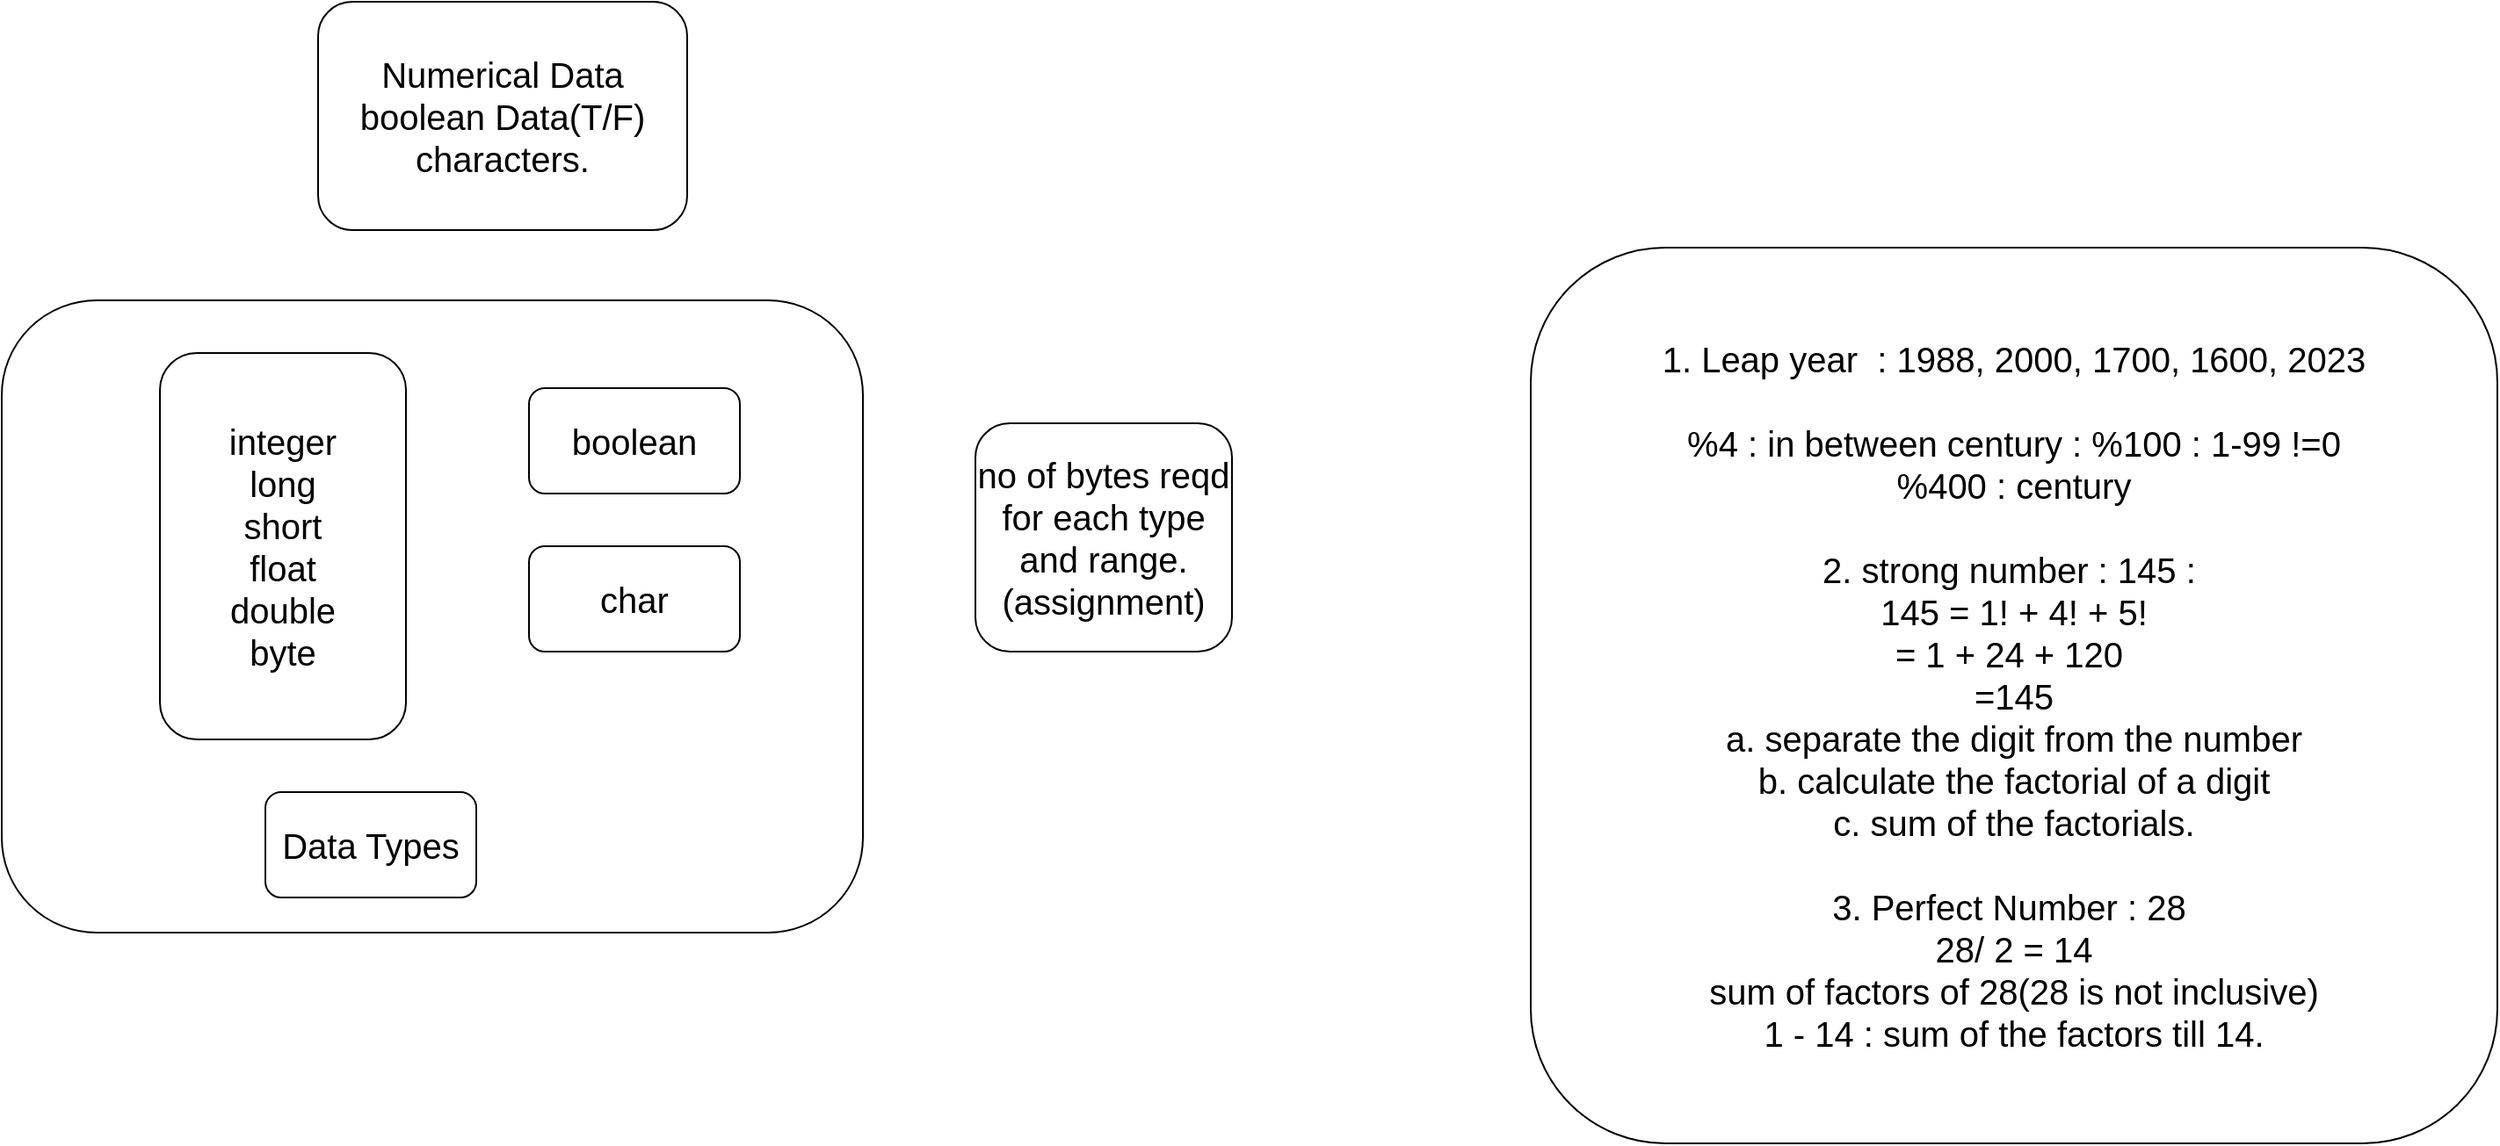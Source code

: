 <mxfile version="20.7.4" type="github" pages="4">
  <diagram id="YH7ZUqBoVBe_uW9tiG4v" name="Page-1">
    <mxGraphModel dx="1621" dy="504" grid="1" gridSize="10" guides="1" tooltips="1" connect="1" arrows="1" fold="1" page="1" pageScale="1" pageWidth="827" pageHeight="1169" math="0" shadow="0">
      <root>
        <mxCell id="0" />
        <mxCell id="1" parent="0" />
        <mxCell id="WlALXU9OTL-hQYzk0VmZ-6" value="" style="rounded=1;whiteSpace=wrap;html=1;fontSize=20;" parent="1" vertex="1">
          <mxGeometry x="-140" y="350" width="490" height="360" as="geometry" />
        </mxCell>
        <mxCell id="WlALXU9OTL-hQYzk0VmZ-2" value="Numerical Data&lt;br&gt;boolean Data(T/F)&lt;br&gt;characters." style="rounded=1;whiteSpace=wrap;html=1;fontSize=20;" parent="1" vertex="1">
          <mxGeometry x="40" y="180" width="210" height="130" as="geometry" />
        </mxCell>
        <mxCell id="WlALXU9OTL-hQYzk0VmZ-3" value="integer&lt;br&gt;long&lt;br&gt;short&lt;br&gt;float&lt;br&gt;double&lt;br&gt;byte" style="rounded=1;whiteSpace=wrap;html=1;fontSize=20;" parent="1" vertex="1">
          <mxGeometry x="-50" y="380" width="140" height="220" as="geometry" />
        </mxCell>
        <mxCell id="WlALXU9OTL-hQYzk0VmZ-4" value="boolean" style="rounded=1;whiteSpace=wrap;html=1;fontSize=20;" parent="1" vertex="1">
          <mxGeometry x="160" y="400" width="120" height="60" as="geometry" />
        </mxCell>
        <mxCell id="WlALXU9OTL-hQYzk0VmZ-5" value="char" style="rounded=1;whiteSpace=wrap;html=1;fontSize=20;" parent="1" vertex="1">
          <mxGeometry x="160" y="490" width="120" height="60" as="geometry" />
        </mxCell>
        <mxCell id="WlALXU9OTL-hQYzk0VmZ-7" value="Data Types" style="rounded=1;whiteSpace=wrap;html=1;fontSize=20;" parent="1" vertex="1">
          <mxGeometry x="10" y="630" width="120" height="60" as="geometry" />
        </mxCell>
        <mxCell id="WlALXU9OTL-hQYzk0VmZ-8" value="no of bytes reqd for each type and range.&lt;br&gt;(assignment)" style="rounded=1;whiteSpace=wrap;html=1;fontSize=20;" parent="1" vertex="1">
          <mxGeometry x="414" y="420" width="146" height="130" as="geometry" />
        </mxCell>
        <mxCell id="WlALXU9OTL-hQYzk0VmZ-9" value="1. Leap year &amp;nbsp;: 1988, 2000, 1700, 1600, 2023&lt;br&gt;&lt;br&gt;%4 : in between century : %100 : 1-99 !=0&lt;br&gt;%400 : century&lt;br&gt;&lt;br&gt;2. strong number : 145 :&amp;nbsp;&lt;br&gt;145 = 1! + 4! + 5!&lt;br&gt;= 1 + 24 + 120&amp;nbsp;&lt;br&gt;=145&lt;br&gt;a. separate the digit from the number&lt;br&gt;b. calculate the factorial of a digit&lt;br&gt;c. sum of the factorials.&lt;br&gt;&lt;br&gt;3. Perfect Number : 28&amp;nbsp;&lt;br&gt;28/ 2 = 14&lt;br&gt;sum of factors of 28(28 is not inclusive)&lt;br&gt;1 - 14 : sum of the factors till 14.&lt;br&gt;" style="rounded=1;whiteSpace=wrap;html=1;fontSize=20;" parent="1" vertex="1">
          <mxGeometry x="730" y="320" width="550" height="510" as="geometry" />
        </mxCell>
      </root>
    </mxGraphModel>
  </diagram>
  <diagram id="C4MmEic0kwoNwgg-GIVX" name="OOPS">
    <mxGraphModel dx="794" dy="547" grid="1" gridSize="10" guides="1" tooltips="1" connect="1" arrows="1" fold="1" page="1" pageScale="1" pageWidth="827" pageHeight="1169" math="0" shadow="0">
      <root>
        <mxCell id="0" />
        <mxCell id="1" parent="0" />
        <mxCell id="nThLAnu-8wgmTvOy4L-0-1" value="Object Oriented Programming:&amp;nbsp;" style="rounded=1;whiteSpace=wrap;html=1;fontSize=20;" vertex="1" parent="1">
          <mxGeometry x="240" y="110" width="400" height="250" as="geometry" />
        </mxCell>
        <mxCell id="nThLAnu-8wgmTvOy4L-0-2" value="4 major Pilars of OOPs :&amp;nbsp;&lt;br&gt;1. encapsulation&lt;br&gt;2. abstraction&lt;br&gt;3. Inheritance&amp;nbsp;&lt;br&gt;4. Polymorphism&amp;nbsp;" style="rounded=1;whiteSpace=wrap;html=1;fontSize=20;" vertex="1" parent="1">
          <mxGeometry x="350" y="450" width="270" height="200" as="geometry" />
        </mxCell>
      </root>
    </mxGraphModel>
  </diagram>
  <diagram id="c5TcT7ye4MasaKOQ1qaF" name="Layered Architecture">
    <mxGraphModel dx="794" dy="1614" grid="1" gridSize="10" guides="1" tooltips="1" connect="1" arrows="1" fold="1" page="1" pageScale="1" pageWidth="827" pageHeight="1169" math="0" shadow="0">
      <root>
        <mxCell id="0" />
        <mxCell id="1" parent="0" />
        <mxCell id="wSdHBa2cjtO-H7F2rmaD-1" value="Package :&amp;nbsp;&lt;br&gt;&lt;br&gt;com.companyName.projectName: basepackage&lt;br&gt;com.companyName.projectName.purpose :&amp;nbsp;&lt;br&gt;&lt;br&gt;&lt;br&gt;com.cg.emplmngt.dto : data transport object : these classes are used to transport the data from one layer to another.&lt;br&gt;&lt;br&gt;com.cg.emplmngt.service : it will hold all service classes.&lt;br&gt;com.cg.emplmngt.repository : it will hold all repos classes.&lt;br&gt;com.cg.emplmngt.exceptions: will hold all custom exceptions through out the application.&lt;br&gt;&lt;br&gt;" style="rounded=1;whiteSpace=wrap;html=1;fontSize=20;" parent="1" vertex="1">
          <mxGeometry x="150" y="-260" width="589" height="350" as="geometry" />
        </mxCell>
        <mxCell id="wSdHBa2cjtO-H7F2rmaD-2" value="array&amp;nbsp;" style="shape=cylinder3;whiteSpace=wrap;html=1;boundedLbl=1;backgroundOutline=1;size=15;fontSize=20;" parent="1" vertex="1">
          <mxGeometry x="397" y="770" width="60" height="80" as="geometry" />
        </mxCell>
        <mxCell id="wSdHBa2cjtO-H7F2rmaD-3" value="will accept the data from user and we will store it in DB." style="rounded=1;whiteSpace=wrap;html=1;fontSize=20;" parent="1" vertex="1">
          <mxGeometry x="511" y="310" width="316" height="60" as="geometry" />
        </mxCell>
        <mxCell id="wSdHBa2cjtO-H7F2rmaD-6" value="" style="edgeStyle=orthogonalEdgeStyle;rounded=0;orthogonalLoop=1;jettySize=auto;html=1;fontSize=20;" parent="1" source="wSdHBa2cjtO-H7F2rmaD-4" target="wSdHBa2cjtO-H7F2rmaD-5" edge="1">
          <mxGeometry relative="1" as="geometry" />
        </mxCell>
        <mxCell id="wSdHBa2cjtO-H7F2rmaD-15" value="" style="edgeStyle=orthogonalEdgeStyle;rounded=0;orthogonalLoop=1;jettySize=auto;html=1;fontSize=20;" parent="1" source="wSdHBa2cjtO-H7F2rmaD-4" target="wSdHBa2cjtO-H7F2rmaD-14" edge="1">
          <mxGeometry relative="1" as="geometry" />
        </mxCell>
        <mxCell id="wSdHBa2cjtO-H7F2rmaD-4" value="main" style="rounded=1;whiteSpace=wrap;html=1;fontSize=20;" parent="1" vertex="1">
          <mxGeometry x="354" y="450" width="120" height="30" as="geometry" />
        </mxCell>
        <mxCell id="wSdHBa2cjtO-H7F2rmaD-8" style="edgeStyle=orthogonalEdgeStyle;rounded=0;orthogonalLoop=1;jettySize=auto;html=1;entryX=0.5;entryY=0;entryDx=0;entryDy=0;fontSize=20;" parent="1" source="wSdHBa2cjtO-H7F2rmaD-5" target="wSdHBa2cjtO-H7F2rmaD-7" edge="1">
          <mxGeometry relative="1" as="geometry" />
        </mxCell>
        <mxCell id="wSdHBa2cjtO-H7F2rmaD-17" value="" style="edgeStyle=orthogonalEdgeStyle;rounded=0;orthogonalLoop=1;jettySize=auto;html=1;fontSize=20;" parent="1" source="wSdHBa2cjtO-H7F2rmaD-5" target="wSdHBa2cjtO-H7F2rmaD-16" edge="1">
          <mxGeometry relative="1" as="geometry" />
        </mxCell>
        <mxCell id="wSdHBa2cjtO-H7F2rmaD-5" value="service" style="whiteSpace=wrap;html=1;fontSize=20;rounded=1;" parent="1" vertex="1">
          <mxGeometry x="358" y="520" width="116" height="25" as="geometry" />
        </mxCell>
        <mxCell id="wSdHBa2cjtO-H7F2rmaD-9" style="edgeStyle=orthogonalEdgeStyle;rounded=0;orthogonalLoop=1;jettySize=auto;html=1;entryX=0.5;entryY=0;entryDx=0;entryDy=0;entryPerimeter=0;fontSize=20;" parent="1" source="wSdHBa2cjtO-H7F2rmaD-7" target="wSdHBa2cjtO-H7F2rmaD-2" edge="1">
          <mxGeometry relative="1" as="geometry" />
        </mxCell>
        <mxCell id="wSdHBa2cjtO-H7F2rmaD-19" style="edgeStyle=orthogonalEdgeStyle;rounded=0;orthogonalLoop=1;jettySize=auto;html=1;entryX=0;entryY=0.5;entryDx=0;entryDy=0;fontSize=20;" parent="1" source="wSdHBa2cjtO-H7F2rmaD-7" target="wSdHBa2cjtO-H7F2rmaD-18" edge="1">
          <mxGeometry relative="1" as="geometry" />
        </mxCell>
        <mxCell id="wSdHBa2cjtO-H7F2rmaD-7" value="repository/ dao(data access object" style="whiteSpace=wrap;html=1;fontSize=20;rounded=1;" parent="1" vertex="1">
          <mxGeometry x="354" y="590" width="146" height="100" as="geometry" />
        </mxCell>
        <mxCell id="wSdHBa2cjtO-H7F2rmaD-14" value="interface for our application &amp;nbsp;we will provide the input through main and we will get output in main." style="whiteSpace=wrap;html=1;fontSize=20;rounded=1;" parent="1" vertex="1">
          <mxGeometry x="630" y="427.5" width="376" height="75" as="geometry" />
        </mxCell>
        <mxCell id="wSdHBa2cjtO-H7F2rmaD-16" value="1. all business validation will be done by the service layer.&lt;br&gt;2. interacting with DB after all validations to store the data." style="whiteSpace=wrap;html=1;fontSize=20;rounded=1;" parent="1" vertex="1">
          <mxGeometry x="41" y="502.5" width="260" height="167.5" as="geometry" />
        </mxCell>
        <mxCell id="wSdHBa2cjtO-H7F2rmaD-18" value="will perform all DB related operations." style="whiteSpace=wrap;html=1;fontSize=20;rounded=1;" parent="1" vertex="1">
          <mxGeometry x="540" y="600" width="240" height="90" as="geometry" />
        </mxCell>
        <mxCell id="wSdHBa2cjtO-H7F2rmaD-20" value="data(Employee employee)&lt;br&gt;&lt;br&gt;data(int empId, String name, float salary)" style="rounded=1;whiteSpace=wrap;html=1;fontSize=20;" parent="1" vertex="1">
          <mxGeometry x="160" y="940" width="620" height="350" as="geometry" />
        </mxCell>
        <mxCell id="wSdHBa2cjtO-H7F2rmaD-21" value="private : it will allow you to access the fields inside the class.&lt;br&gt;public : can be accessed anywhere." style="rounded=1;whiteSpace=wrap;html=1;fontSize=20;" parent="1" vertex="1">
          <mxGeometry x="250" y="1420" width="390" height="120" as="geometry" />
        </mxCell>
        <mxCell id="wSdHBa2cjtO-H7F2rmaD-22" value="1. stack : method execution will happen in stack&lt;br&gt;whatever the local variables / references&amp;nbsp;&lt;br&gt;2. heap : will have the newly created objects." style="rounded=1;whiteSpace=wrap;html=1;fontSize=20;" parent="1" vertex="1">
          <mxGeometry x="238" y="1680" width="462" height="250" as="geometry" />
        </mxCell>
        <mxCell id="wSdHBa2cjtO-H7F2rmaD-25" style="edgeStyle=orthogonalEdgeStyle;rounded=0;orthogonalLoop=1;jettySize=auto;html=1;fontSize=20;" parent="1" source="wSdHBa2cjtO-H7F2rmaD-23" target="wSdHBa2cjtO-H7F2rmaD-24" edge="1">
          <mxGeometry relative="1" as="geometry" />
        </mxCell>
        <mxCell id="wSdHBa2cjtO-H7F2rmaD-23" value="employee&amp;nbsp;" style="dashed=0;outlineConnect=0;html=1;align=center;labelPosition=center;verticalLabelPosition=bottom;verticalAlign=top;shape=mxgraph.weblogos.stackexchange;fontSize=20;" parent="1" vertex="1">
          <mxGeometry x="870" y="1720" width="230" height="270" as="geometry" />
        </mxCell>
        <mxCell id="wSdHBa2cjtO-H7F2rmaD-24" value="" style="sketch=0;outlineConnect=0;fontColor=#232F3E;gradientColor=none;fillColor=#B0084D;strokeColor=none;dashed=0;verticalLabelPosition=bottom;verticalAlign=top;align=center;html=1;fontSize=12;fontStyle=0;aspect=fixed;pointerEvents=1;shape=mxgraph.aws4.stack2;" parent="1" vertex="1">
          <mxGeometry x="1380" y="1642" width="118" height="118" as="geometry" />
        </mxCell>
        <mxCell id="wSdHBa2cjtO-H7F2rmaD-26" value="" style="endArrow=none;html=1;rounded=0;fontSize=20;" parent="1" edge="1">
          <mxGeometry width="50" height="50" relative="1" as="geometry">
            <mxPoint x="956" y="1630" as="sourcePoint" />
            <mxPoint x="1070" y="1630" as="targetPoint" />
          </mxGeometry>
        </mxCell>
        <mxCell id="wSdHBa2cjtO-H7F2rmaD-27" value="" style="endArrow=none;html=1;rounded=0;fontSize=20;" parent="1" edge="1">
          <mxGeometry width="50" height="50" relative="1" as="geometry">
            <mxPoint x="960" y="1630" as="sourcePoint" />
            <mxPoint x="960" y="1530" as="targetPoint" />
          </mxGeometry>
        </mxCell>
        <mxCell id="wSdHBa2cjtO-H7F2rmaD-28" value="" style="endArrow=none;html=1;rounded=0;fontSize=20;" parent="1" edge="1">
          <mxGeometry width="50" height="50" relative="1" as="geometry">
            <mxPoint x="1070" y="1630" as="sourcePoint" />
            <mxPoint x="1070" y="1530" as="targetPoint" />
          </mxGeometry>
        </mxCell>
        <mxCell id="wSdHBa2cjtO-H7F2rmaD-31" value="" style="edgeStyle=orthogonalEdgeStyle;rounded=0;orthogonalLoop=1;jettySize=auto;html=1;fontSize=20;" parent="1" source="wSdHBa2cjtO-H7F2rmaD-29" target="wSdHBa2cjtO-H7F2rmaD-30" edge="1">
          <mxGeometry relative="1" as="geometry" />
        </mxCell>
        <mxCell id="wSdHBa2cjtO-H7F2rmaD-29" value="" style="rounded=1;whiteSpace=wrap;html=1;fontSize=20;" parent="1" vertex="1">
          <mxGeometry x="980" y="1580" width="80" height="40" as="geometry" />
        </mxCell>
        <mxCell id="wSdHBa2cjtO-H7F2rmaD-30" value="" style="whiteSpace=wrap;html=1;fontSize=20;rounded=1;" parent="1" vertex="1">
          <mxGeometry x="1330" y="1500" width="120" height="60" as="geometry" />
        </mxCell>
      </root>
    </mxGraphModel>
  </diagram>
  <diagram id="-iAZXBDy_v63d36L8M6B" name="Singleton Design pattern">
    <mxGraphModel dx="794" dy="476" grid="1" gridSize="10" guides="1" tooltips="1" connect="1" arrows="1" fold="1" page="1" pageScale="1" pageWidth="827" pageHeight="1169" math="0" shadow="0">
      <root>
        <mxCell id="0" />
        <mxCell id="1" parent="0" />
        <mxCell id="6wNvKK6IP9VTC4ibjR1r-3" value="" style="edgeStyle=orthogonalEdgeStyle;rounded=0;orthogonalLoop=1;jettySize=auto;html=1;fontSize=20;" edge="1" parent="1" source="6wNvKK6IP9VTC4ibjR1r-1" target="6wNvKK6IP9VTC4ibjR1r-2">
          <mxGeometry relative="1" as="geometry" />
        </mxCell>
        <mxCell id="6wNvKK6IP9VTC4ibjR1r-1" value="1. we should have only one constructor." style="rounded=0;whiteSpace=wrap;html=1;fontSize=20;" vertex="1" parent="1">
          <mxGeometry x="170" y="110" width="380" height="60" as="geometry" />
        </mxCell>
        <mxCell id="6wNvKK6IP9VTC4ibjR1r-5" style="edgeStyle=orthogonalEdgeStyle;rounded=0;orthogonalLoop=1;jettySize=auto;html=1;fontSize=20;" edge="1" parent="1" source="6wNvKK6IP9VTC4ibjR1r-2">
          <mxGeometry relative="1" as="geometry">
            <mxPoint x="360" y="360" as="targetPoint" />
          </mxGeometry>
        </mxCell>
        <mxCell id="6wNvKK6IP9VTC4ibjR1r-2" value="2. constructor must be private &amp;nbsp;" style="whiteSpace=wrap;html=1;fontSize=20;rounded=0;" vertex="1" parent="1">
          <mxGeometry x="250" y="230" width="220" height="80" as="geometry" />
        </mxCell>
        <mxCell id="6wNvKK6IP9VTC4ibjR1r-4" value="3. if the constructor is private then we have to create the object inside the class?&lt;br&gt;single object should be accessible to entire application?&lt;br&gt;&lt;br&gt;can we have a method which is responsible for creating the single object? yes&lt;br&gt;this method should be independent on the object for execution &amp;nbsp;==&amp;gt; static method." style="rounded=1;whiteSpace=wrap;html=1;fontSize=20;" vertex="1" parent="1">
          <mxGeometry x="170" y="370" width="410" height="290" as="geometry" />
        </mxCell>
      </root>
    </mxGraphModel>
  </diagram>
</mxfile>
